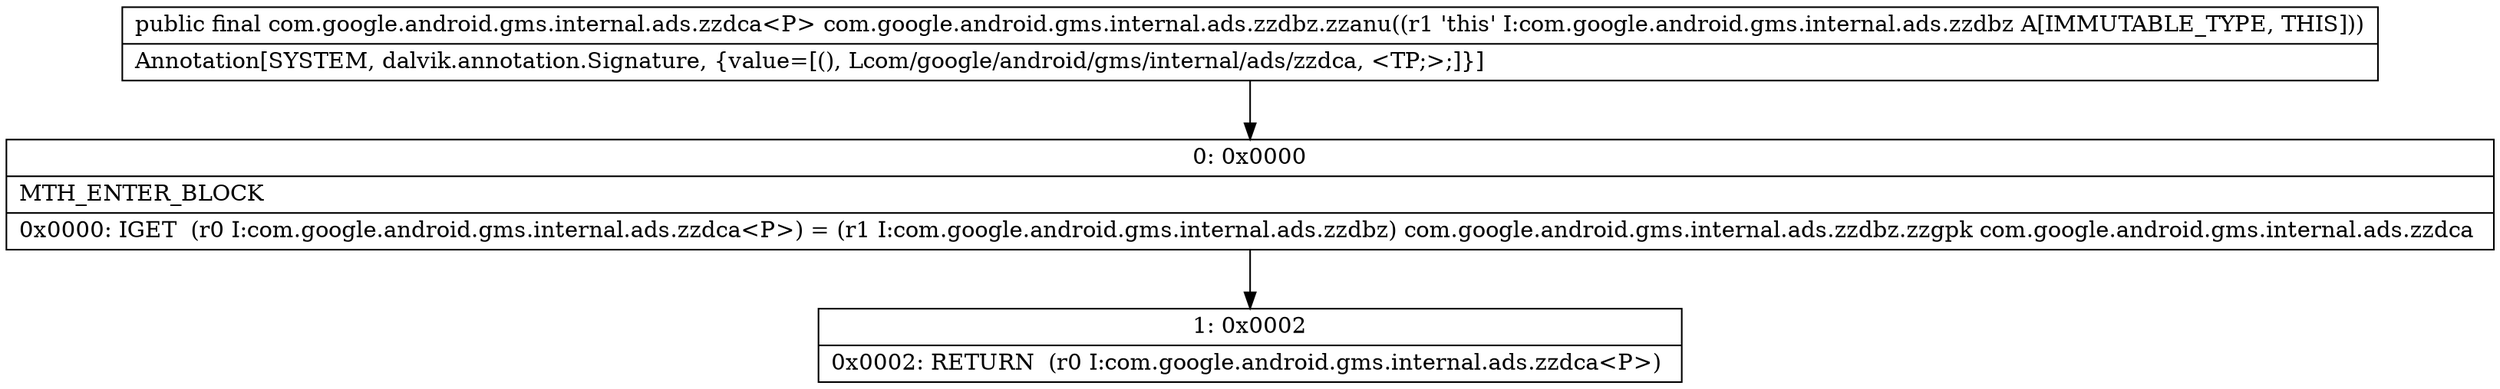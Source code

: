 digraph "CFG forcom.google.android.gms.internal.ads.zzdbz.zzanu()Lcom\/google\/android\/gms\/internal\/ads\/zzdca;" {
Node_0 [shape=record,label="{0\:\ 0x0000|MTH_ENTER_BLOCK\l|0x0000: IGET  (r0 I:com.google.android.gms.internal.ads.zzdca\<P\>) = (r1 I:com.google.android.gms.internal.ads.zzdbz) com.google.android.gms.internal.ads.zzdbz.zzgpk com.google.android.gms.internal.ads.zzdca \l}"];
Node_1 [shape=record,label="{1\:\ 0x0002|0x0002: RETURN  (r0 I:com.google.android.gms.internal.ads.zzdca\<P\>) \l}"];
MethodNode[shape=record,label="{public final com.google.android.gms.internal.ads.zzdca\<P\> com.google.android.gms.internal.ads.zzdbz.zzanu((r1 'this' I:com.google.android.gms.internal.ads.zzdbz A[IMMUTABLE_TYPE, THIS]))  | Annotation[SYSTEM, dalvik.annotation.Signature, \{value=[(), Lcom\/google\/android\/gms\/internal\/ads\/zzdca, \<TP;\>;]\}]\l}"];
MethodNode -> Node_0;
Node_0 -> Node_1;
}

